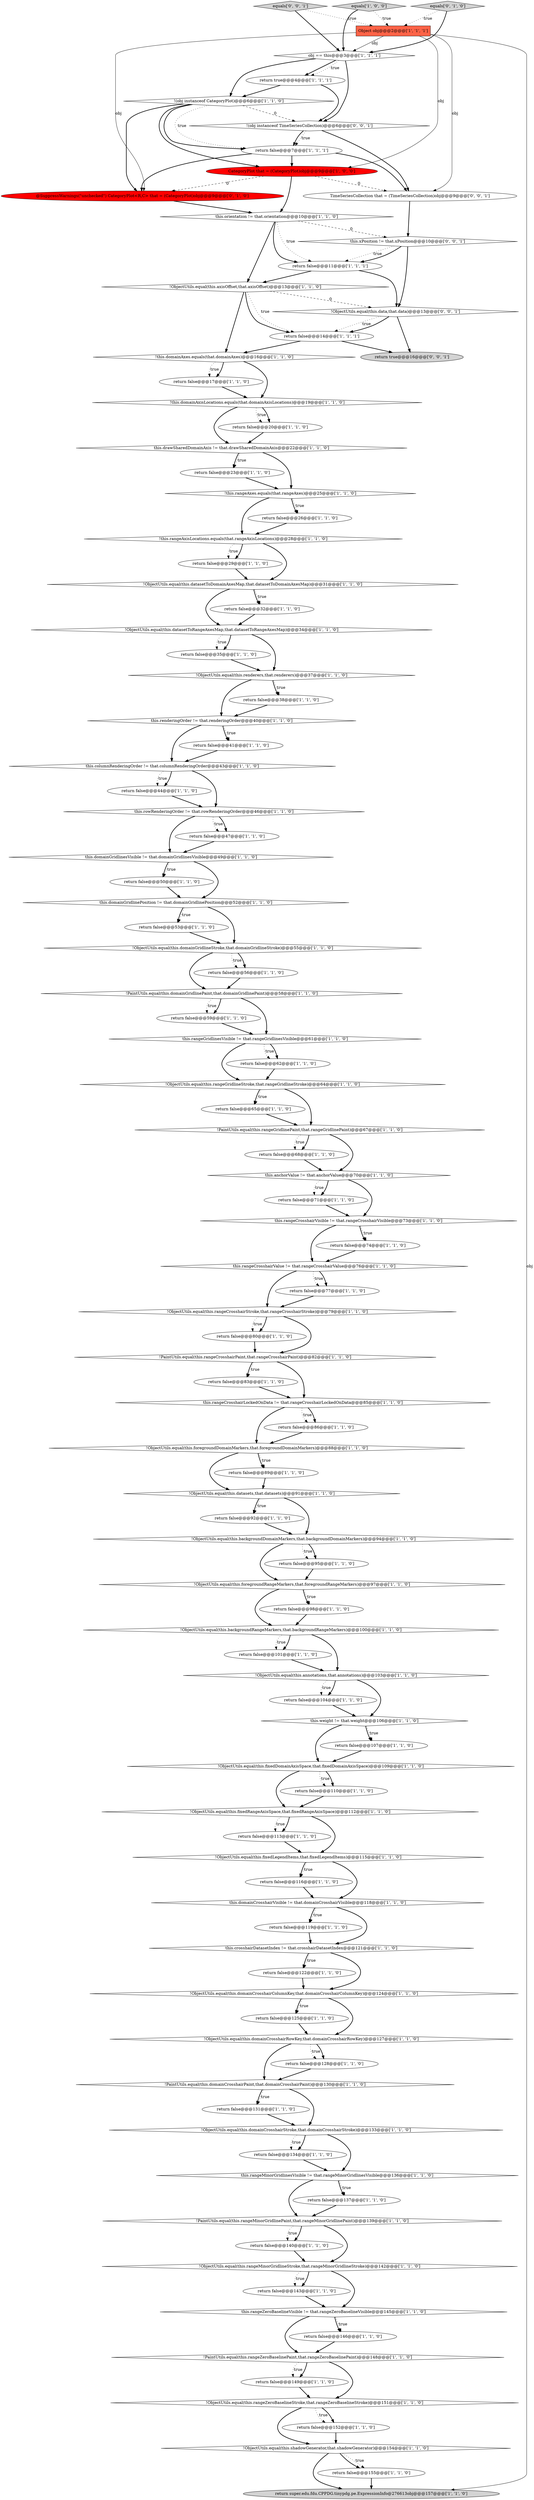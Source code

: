 digraph {
95 [style = filled, label = "return false@@@86@@@['1', '1', '0']", fillcolor = white, shape = ellipse image = "AAA0AAABBB1BBB"];
109 [style = filled, label = "TimeSeriesCollection that = (TimeSeriesCollection)obj@@@9@@@['0', '0', '1']", fillcolor = white, shape = ellipse image = "AAA0AAABBB3BBB"];
80 [style = filled, label = "!ObjectUtils.equal(this.domainCrosshairStroke,that.domainCrosshairStroke)@@@133@@@['1', '1', '0']", fillcolor = white, shape = diamond image = "AAA0AAABBB1BBB"];
88 [style = filled, label = "return false@@@95@@@['1', '1', '0']", fillcolor = white, shape = ellipse image = "AAA0AAABBB1BBB"];
79 [style = filled, label = "return false@@@14@@@['1', '1', '1']", fillcolor = white, shape = ellipse image = "AAA0AAABBB1BBB"];
45 [style = filled, label = "return false@@@74@@@['1', '1', '0']", fillcolor = white, shape = ellipse image = "AAA0AAABBB1BBB"];
6 [style = filled, label = "return false@@@26@@@['1', '1', '0']", fillcolor = white, shape = ellipse image = "AAA0AAABBB1BBB"];
39 [style = filled, label = "this.crosshairDatasetIndex != that.crosshairDatasetIndex@@@121@@@['1', '1', '0']", fillcolor = white, shape = diamond image = "AAA0AAABBB1BBB"];
44 [style = filled, label = "!ObjectUtils.equal(this.annotations,that.annotations)@@@103@@@['1', '1', '0']", fillcolor = white, shape = diamond image = "AAA0AAABBB1BBB"];
82 [style = filled, label = "!PaintUtils.equal(this.domainCrosshairPaint,that.domainCrosshairPaint)@@@130@@@['1', '1', '0']", fillcolor = white, shape = diamond image = "AAA0AAABBB1BBB"];
104 [style = filled, label = "!ObjectUtils.equal(this.domainCrosshairColumnKey,that.domainCrosshairColumnKey)@@@124@@@['1', '1', '0']", fillcolor = white, shape = diamond image = "AAA0AAABBB1BBB"];
25 [style = filled, label = "this.drawSharedDomainAxis != that.drawSharedDomainAxis@@@22@@@['1', '1', '0']", fillcolor = white, shape = diamond image = "AAA0AAABBB1BBB"];
103 [style = filled, label = "return false@@@62@@@['1', '1', '0']", fillcolor = white, shape = ellipse image = "AAA0AAABBB1BBB"];
30 [style = filled, label = "!PaintUtils.equal(this.rangeZeroBaselinePaint,that.rangeZeroBaselinePaint)@@@148@@@['1', '1', '0']", fillcolor = white, shape = diamond image = "AAA0AAABBB1BBB"];
51 [style = filled, label = "return false@@@41@@@['1', '1', '0']", fillcolor = white, shape = ellipse image = "AAA0AAABBB1BBB"];
4 [style = filled, label = "this.rangeCrosshairLockedOnData != that.rangeCrosshairLockedOnData@@@85@@@['1', '1', '0']", fillcolor = white, shape = diamond image = "AAA0AAABBB1BBB"];
0 [style = filled, label = "return false@@@152@@@['1', '1', '0']", fillcolor = white, shape = ellipse image = "AAA0AAABBB1BBB"];
10 [style = filled, label = "return false@@@20@@@['1', '1', '0']", fillcolor = white, shape = ellipse image = "AAA0AAABBB1BBB"];
28 [style = filled, label = "!ObjectUtils.equal(this.axisOffset,that.axisOffset)@@@13@@@['1', '1', '0']", fillcolor = white, shape = diamond image = "AAA0AAABBB1BBB"];
62 [style = filled, label = "return false@@@131@@@['1', '1', '0']", fillcolor = white, shape = ellipse image = "AAA0AAABBB1BBB"];
58 [style = filled, label = "!ObjectUtils.equal(this.fixedRangeAxisSpace,that.fixedRangeAxisSpace)@@@112@@@['1', '1', '0']", fillcolor = white, shape = diamond image = "AAA0AAABBB1BBB"];
67 [style = filled, label = "return false@@@104@@@['1', '1', '0']", fillcolor = white, shape = ellipse image = "AAA0AAABBB1BBB"];
73 [style = filled, label = "!ObjectUtils.equal(this.rangeGridlineStroke,that.rangeGridlineStroke)@@@64@@@['1', '1', '0']", fillcolor = white, shape = diamond image = "AAA0AAABBB1BBB"];
113 [style = filled, label = "this.xPosition != that.xPosition@@@10@@@['0', '0', '1']", fillcolor = white, shape = diamond image = "AAA0AAABBB3BBB"];
9 [style = filled, label = "return false@@@38@@@['1', '1', '0']", fillcolor = white, shape = ellipse image = "AAA0AAABBB1BBB"];
11 [style = filled, label = "return false@@@65@@@['1', '1', '0']", fillcolor = white, shape = ellipse image = "AAA0AAABBB1BBB"];
91 [style = filled, label = "!this.rangeAxes.equals(that.rangeAxes)@@@25@@@['1', '1', '0']", fillcolor = white, shape = diamond image = "AAA0AAABBB1BBB"];
3 [style = filled, label = "return false@@@110@@@['1', '1', '0']", fillcolor = white, shape = ellipse image = "AAA0AAABBB1BBB"];
97 [style = filled, label = "this.domainCrosshairVisible != that.domainCrosshairVisible@@@118@@@['1', '1', '0']", fillcolor = white, shape = diamond image = "AAA0AAABBB1BBB"];
37 [style = filled, label = "this.domainGridlinesVisible != that.domainGridlinesVisible@@@49@@@['1', '1', '0']", fillcolor = white, shape = diamond image = "AAA0AAABBB1BBB"];
13 [style = filled, label = "this.columnRenderingOrder != that.columnRenderingOrder@@@43@@@['1', '1', '0']", fillcolor = white, shape = diamond image = "AAA0AAABBB1BBB"];
2 [style = filled, label = "this.anchorValue != that.anchorValue@@@70@@@['1', '1', '0']", fillcolor = white, shape = diamond image = "AAA0AAABBB1BBB"];
52 [style = filled, label = "return false@@@125@@@['1', '1', '0']", fillcolor = white, shape = ellipse image = "AAA0AAABBB1BBB"];
36 [style = filled, label = "!ObjectUtils.equal(this.backgroundRangeMarkers,that.backgroundRangeMarkers)@@@100@@@['1', '1', '0']", fillcolor = white, shape = diamond image = "AAA0AAABBB1BBB"];
5 [style = filled, label = "return false@@@101@@@['1', '1', '0']", fillcolor = white, shape = ellipse image = "AAA0AAABBB1BBB"];
35 [style = filled, label = "this.domainGridlinePosition != that.domainGridlinePosition@@@52@@@['1', '1', '0']", fillcolor = white, shape = diamond image = "AAA0AAABBB1BBB"];
47 [style = filled, label = "Object obj@@@2@@@['1', '1', '1']", fillcolor = tomato, shape = box image = "AAA0AAABBB1BBB"];
66 [style = filled, label = "return false@@@146@@@['1', '1', '0']", fillcolor = white, shape = ellipse image = "AAA0AAABBB1BBB"];
23 [style = filled, label = "return false@@@47@@@['1', '1', '0']", fillcolor = white, shape = ellipse image = "AAA0AAABBB1BBB"];
34 [style = filled, label = "return false@@@44@@@['1', '1', '0']", fillcolor = white, shape = ellipse image = "AAA0AAABBB1BBB"];
94 [style = filled, label = "!this.domainAxes.equals(that.domainAxes)@@@16@@@['1', '1', '0']", fillcolor = white, shape = diamond image = "AAA0AAABBB1BBB"];
46 [style = filled, label = "!PaintUtils.equal(this.rangeMinorGridlinePaint,that.rangeMinorGridlinePaint)@@@139@@@['1', '1', '0']", fillcolor = white, shape = diamond image = "AAA0AAABBB1BBB"];
60 [style = filled, label = "return false@@@23@@@['1', '1', '0']", fillcolor = white, shape = ellipse image = "AAA0AAABBB1BBB"];
71 [style = filled, label = "return false@@@32@@@['1', '1', '0']", fillcolor = white, shape = ellipse image = "AAA0AAABBB1BBB"];
87 [style = filled, label = "return false@@@128@@@['1', '1', '0']", fillcolor = white, shape = ellipse image = "AAA0AAABBB1BBB"];
89 [style = filled, label = "return false@@@149@@@['1', '1', '0']", fillcolor = white, shape = ellipse image = "AAA0AAABBB1BBB"];
48 [style = filled, label = "this.rangeZeroBaselineVisible != that.rangeZeroBaselineVisible@@@145@@@['1', '1', '0']", fillcolor = white, shape = diamond image = "AAA0AAABBB1BBB"];
43 [style = filled, label = "return false@@@71@@@['1', '1', '0']", fillcolor = white, shape = ellipse image = "AAA0AAABBB1BBB"];
22 [style = filled, label = "!ObjectUtils.equal(this.datasetToRangeAxesMap,that.datasetToRangeAxesMap)@@@34@@@['1', '1', '0']", fillcolor = white, shape = diamond image = "AAA0AAABBB1BBB"];
20 [style = filled, label = "obj == this@@@3@@@['1', '1', '1']", fillcolor = white, shape = diamond image = "AAA0AAABBB1BBB"];
69 [style = filled, label = "!ObjectUtils.equal(this.renderers,that.renderers)@@@37@@@['1', '1', '0']", fillcolor = white, shape = diamond image = "AAA0AAABBB1BBB"];
74 [style = filled, label = "return false@@@113@@@['1', '1', '0']", fillcolor = white, shape = ellipse image = "AAA0AAABBB1BBB"];
55 [style = filled, label = "!this.rangeAxisLocations.equals(that.rangeAxisLocations)@@@28@@@['1', '1', '0']", fillcolor = white, shape = diamond image = "AAA0AAABBB1BBB"];
18 [style = filled, label = "this.rangeCrosshairVisible != that.rangeCrosshairVisible@@@73@@@['1', '1', '0']", fillcolor = white, shape = diamond image = "AAA0AAABBB1BBB"];
63 [style = filled, label = "!PaintUtils.equal(this.domainGridlinePaint,that.domainGridlinePaint)@@@58@@@['1', '1', '0']", fillcolor = white, shape = diamond image = "AAA0AAABBB1BBB"];
59 [style = filled, label = "!ObjectUtils.equal(this.fixedDomainAxisSpace,that.fixedDomainAxisSpace)@@@109@@@['1', '1', '0']", fillcolor = white, shape = diamond image = "AAA0AAABBB1BBB"];
61 [style = filled, label = "return false@@@107@@@['1', '1', '0']", fillcolor = white, shape = ellipse image = "AAA0AAABBB1BBB"];
112 [style = filled, label = "equals['0', '0', '1']", fillcolor = lightgray, shape = diamond image = "AAA0AAABBB3BBB"];
57 [style = filled, label = "return false@@@56@@@['1', '1', '0']", fillcolor = white, shape = ellipse image = "AAA0AAABBB1BBB"];
107 [style = filled, label = "@SuppressWarnings(\"unchecked\") CategoryPlot<R,C> that = (CategoryPlot)obj@@@9@@@['0', '1', '0']", fillcolor = red, shape = ellipse image = "AAA1AAABBB2BBB"];
24 [style = filled, label = "return false@@@89@@@['1', '1', '0']", fillcolor = white, shape = ellipse image = "AAA0AAABBB1BBB"];
83 [style = filled, label = "equals['1', '0', '0']", fillcolor = lightgray, shape = diamond image = "AAA0AAABBB1BBB"];
75 [style = filled, label = "!PaintUtils.equal(this.rangeCrosshairPaint,that.rangeCrosshairPaint)@@@82@@@['1', '1', '0']", fillcolor = white, shape = diamond image = "AAA0AAABBB1BBB"];
31 [style = filled, label = "!ObjectUtils.equal(this.rangeCrosshairStroke,that.rangeCrosshairStroke)@@@79@@@['1', '1', '0']", fillcolor = white, shape = diamond image = "AAA0AAABBB1BBB"];
96 [style = filled, label = "return false@@@155@@@['1', '1', '0']", fillcolor = white, shape = ellipse image = "AAA0AAABBB1BBB"];
29 [style = filled, label = "!this.domainAxisLocations.equals(that.domainAxisLocations)@@@19@@@['1', '1', '0']", fillcolor = white, shape = diamond image = "AAA0AAABBB1BBB"];
54 [style = filled, label = "!ObjectUtils.equal(this.datasets,that.datasets)@@@91@@@['1', '1', '0']", fillcolor = white, shape = diamond image = "AAA0AAABBB1BBB"];
77 [style = filled, label = "return false@@@140@@@['1', '1', '0']", fillcolor = white, shape = ellipse image = "AAA0AAABBB1BBB"];
72 [style = filled, label = "return false@@@17@@@['1', '1', '0']", fillcolor = white, shape = ellipse image = "AAA0AAABBB1BBB"];
17 [style = filled, label = "!ObjectUtils.equal(this.backgroundDomainMarkers,that.backgroundDomainMarkers)@@@94@@@['1', '1', '0']", fillcolor = white, shape = diamond image = "AAA0AAABBB1BBB"];
7 [style = filled, label = "return false@@@83@@@['1', '1', '0']", fillcolor = white, shape = ellipse image = "AAA0AAABBB1BBB"];
105 [style = filled, label = "return false@@@137@@@['1', '1', '0']", fillcolor = white, shape = ellipse image = "AAA0AAABBB1BBB"];
98 [style = filled, label = "!ObjectUtils.equal(this.fixedLegendItems,that.fixedLegendItems)@@@115@@@['1', '1', '0']", fillcolor = white, shape = diamond image = "AAA0AAABBB1BBB"];
49 [style = filled, label = "!ObjectUtils.equal(this.shadowGenerator,that.shadowGenerator)@@@154@@@['1', '1', '0']", fillcolor = white, shape = diamond image = "AAA0AAABBB1BBB"];
90 [style = filled, label = "!ObjectUtils.equal(this.rangeZeroBaselineStroke,that.rangeZeroBaselineStroke)@@@151@@@['1', '1', '0']", fillcolor = white, shape = diamond image = "AAA0AAABBB1BBB"];
16 [style = filled, label = "return false@@@98@@@['1', '1', '0']", fillcolor = white, shape = ellipse image = "AAA0AAABBB1BBB"];
32 [style = filled, label = "return false@@@80@@@['1', '1', '0']", fillcolor = white, shape = ellipse image = "AAA0AAABBB1BBB"];
93 [style = filled, label = "!ObjectUtils.equal(this.domainGridlineStroke,that.domainGridlineStroke)@@@55@@@['1', '1', '0']", fillcolor = white, shape = diamond image = "AAA0AAABBB1BBB"];
33 [style = filled, label = "this.rangeMinorGridlinesVisible != that.rangeMinorGridlinesVisible@@@136@@@['1', '1', '0']", fillcolor = white, shape = diamond image = "AAA0AAABBB1BBB"];
38 [style = filled, label = "return false@@@77@@@['1', '1', '0']", fillcolor = white, shape = ellipse image = "AAA0AAABBB1BBB"];
70 [style = filled, label = "this.orientation != that.orientation@@@10@@@['1', '1', '0']", fillcolor = white, shape = diamond image = "AAA0AAABBB1BBB"];
101 [style = filled, label = "return false@@@119@@@['1', '1', '0']", fillcolor = white, shape = ellipse image = "AAA0AAABBB1BBB"];
68 [style = filled, label = "!ObjectUtils.equal(this.rangeMinorGridlineStroke,that.rangeMinorGridlineStroke)@@@142@@@['1', '1', '0']", fillcolor = white, shape = diamond image = "AAA0AAABBB1BBB"];
108 [style = filled, label = "return true@@@16@@@['0', '0', '1']", fillcolor = lightgray, shape = ellipse image = "AAA0AAABBB3BBB"];
56 [style = filled, label = "CategoryPlot that = (CategoryPlot)obj@@@9@@@['1', '0', '0']", fillcolor = red, shape = ellipse image = "AAA1AAABBB1BBB"];
65 [style = filled, label = "this.rangeCrosshairValue != that.rangeCrosshairValue@@@76@@@['1', '1', '0']", fillcolor = white, shape = diamond image = "AAA0AAABBB1BBB"];
21 [style = filled, label = "return false@@@11@@@['1', '1', '1']", fillcolor = white, shape = ellipse image = "AAA0AAABBB1BBB"];
14 [style = filled, label = "return false@@@53@@@['1', '1', '0']", fillcolor = white, shape = ellipse image = "AAA0AAABBB1BBB"];
81 [style = filled, label = "return false@@@134@@@['1', '1', '0']", fillcolor = white, shape = ellipse image = "AAA0AAABBB1BBB"];
106 [style = filled, label = "equals['0', '1', '0']", fillcolor = lightgray, shape = diamond image = "AAA0AAABBB2BBB"];
8 [style = filled, label = "return false@@@122@@@['1', '1', '0']", fillcolor = white, shape = ellipse image = "AAA0AAABBB1BBB"];
40 [style = filled, label = "this.weight != that.weight@@@106@@@['1', '1', '0']", fillcolor = white, shape = diamond image = "AAA0AAABBB1BBB"];
76 [style = filled, label = "!ObjectUtils.equal(this.foregroundRangeMarkers,that.foregroundRangeMarkers)@@@97@@@['1', '1', '0']", fillcolor = white, shape = diamond image = "AAA0AAABBB1BBB"];
53 [style = filled, label = "return false@@@143@@@['1', '1', '0']", fillcolor = white, shape = ellipse image = "AAA0AAABBB1BBB"];
100 [style = filled, label = "return false@@@92@@@['1', '1', '0']", fillcolor = white, shape = ellipse image = "AAA0AAABBB1BBB"];
26 [style = filled, label = "!ObjectUtils.equal(this.domainCrosshairRowKey,that.domainCrosshairRowKey)@@@127@@@['1', '1', '0']", fillcolor = white, shape = diamond image = "AAA0AAABBB1BBB"];
99 [style = filled, label = "!PaintUtils.equal(this.rangeGridlinePaint,that.rangeGridlinePaint)@@@67@@@['1', '1', '0']", fillcolor = white, shape = diamond image = "AAA0AAABBB1BBB"];
12 [style = filled, label = "return false@@@7@@@['1', '1', '1']", fillcolor = white, shape = ellipse image = "AAA0AAABBB1BBB"];
92 [style = filled, label = "return false@@@116@@@['1', '1', '0']", fillcolor = white, shape = ellipse image = "AAA0AAABBB1BBB"];
64 [style = filled, label = "!(obj instanceof CategoryPlot)@@@6@@@['1', '1', '0']", fillcolor = white, shape = diamond image = "AAA0AAABBB1BBB"];
111 [style = filled, label = "!ObjectUtils.equal(this.data,that.data)@@@13@@@['0', '0', '1']", fillcolor = white, shape = diamond image = "AAA0AAABBB3BBB"];
102 [style = filled, label = "return super.edu.fdu.CPPDG.tinypdg.pe.ExpressionInfo@276613obj@@@157@@@['1', '1', '0']", fillcolor = lightgray, shape = ellipse image = "AAA0AAABBB1BBB"];
1 [style = filled, label = "this.rangeGridlinesVisible != that.rangeGridlinesVisible@@@61@@@['1', '1', '0']", fillcolor = white, shape = diamond image = "AAA0AAABBB1BBB"];
84 [style = filled, label = "this.renderingOrder != that.renderingOrder@@@40@@@['1', '1', '0']", fillcolor = white, shape = diamond image = "AAA0AAABBB1BBB"];
41 [style = filled, label = "return false@@@35@@@['1', '1', '0']", fillcolor = white, shape = ellipse image = "AAA0AAABBB1BBB"];
15 [style = filled, label = "return false@@@59@@@['1', '1', '0']", fillcolor = white, shape = ellipse image = "AAA0AAABBB1BBB"];
110 [style = filled, label = "!(obj instanceof TimeSeriesCollection)@@@6@@@['0', '0', '1']", fillcolor = white, shape = diamond image = "AAA0AAABBB3BBB"];
42 [style = filled, label = "return false@@@68@@@['1', '1', '0']", fillcolor = white, shape = ellipse image = "AAA0AAABBB1BBB"];
50 [style = filled, label = "return false@@@29@@@['1', '1', '0']", fillcolor = white, shape = ellipse image = "AAA0AAABBB1BBB"];
78 [style = filled, label = "!ObjectUtils.equal(this.datasetToDomainAxesMap,that.datasetToDomainAxesMap)@@@31@@@['1', '1', '0']", fillcolor = white, shape = diamond image = "AAA0AAABBB1BBB"];
85 [style = filled, label = "!ObjectUtils.equal(this.foregroundDomainMarkers,that.foregroundDomainMarkers)@@@88@@@['1', '1', '0']", fillcolor = white, shape = diamond image = "AAA0AAABBB1BBB"];
86 [style = filled, label = "return false@@@50@@@['1', '1', '0']", fillcolor = white, shape = ellipse image = "AAA0AAABBB1BBB"];
27 [style = filled, label = "this.rowRenderingOrder != that.rowRenderingOrder@@@46@@@['1', '1', '0']", fillcolor = white, shape = diamond image = "AAA0AAABBB1BBB"];
19 [style = filled, label = "return true@@@4@@@['1', '1', '1']", fillcolor = white, shape = ellipse image = "AAA0AAABBB1BBB"];
83->20 [style = bold, label=""];
11->99 [style = bold, label=""];
63->15 [style = bold, label=""];
17->88 [style = dotted, label="true"];
98->92 [style = dotted, label="true"];
58->98 [style = bold, label=""];
45->65 [style = bold, label=""];
79->108 [style = bold, label=""];
76->16 [style = bold, label=""];
37->86 [style = dotted, label="true"];
93->57 [style = dotted, label="true"];
91->55 [style = bold, label=""];
84->13 [style = bold, label=""];
69->9 [style = bold, label=""];
25->91 [style = bold, label=""];
72->29 [style = bold, label=""];
101->39 [style = bold, label=""];
27->23 [style = dotted, label="true"];
30->90 [style = bold, label=""];
65->38 [style = dotted, label="true"];
26->87 [style = dotted, label="true"];
110->12 [style = dotted, label="true"];
38->31 [style = bold, label=""];
85->54 [style = bold, label=""];
59->58 [style = bold, label=""];
43->18 [style = bold, label=""];
61->59 [style = bold, label=""];
35->93 [style = bold, label=""];
21->111 [style = bold, label=""];
110->12 [style = bold, label=""];
18->45 [style = bold, label=""];
21->28 [style = bold, label=""];
87->82 [style = bold, label=""];
93->57 [style = bold, label=""];
93->63 [style = bold, label=""];
80->33 [style = bold, label=""];
59->3 [style = dotted, label="true"];
33->105 [style = bold, label=""];
25->60 [style = dotted, label="true"];
33->105 [style = dotted, label="true"];
57->63 [style = bold, label=""];
97->101 [style = dotted, label="true"];
39->104 [style = bold, label=""];
54->100 [style = dotted, label="true"];
37->86 [style = bold, label=""];
33->46 [style = bold, label=""];
82->62 [style = dotted, label="true"];
30->89 [style = bold, label=""];
94->72 [style = bold, label=""];
78->71 [style = bold, label=""];
104->26 [style = bold, label=""];
28->79 [style = dotted, label="true"];
92->97 [style = bold, label=""];
56->70 [style = bold, label=""];
85->24 [style = bold, label=""];
106->47 [style = dotted, label="true"];
90->49 [style = bold, label=""];
53->48 [style = bold, label=""];
78->71 [style = dotted, label="true"];
47->109 [style = solid, label="obj"];
49->102 [style = bold, label=""];
56->107 [style = dashed, label="0"];
40->61 [style = bold, label=""];
70->28 [style = bold, label=""];
13->34 [style = bold, label=""];
113->111 [style = bold, label=""];
42->2 [style = bold, label=""];
39->8 [style = dotted, label="true"];
64->12 [style = bold, label=""];
91->6 [style = bold, label=""];
63->1 [style = bold, label=""];
36->44 [style = bold, label=""];
98->97 [style = bold, label=""];
83->47 [style = dotted, label="true"];
22->41 [style = bold, label=""];
39->8 [style = bold, label=""];
54->17 [style = bold, label=""];
19->110 [style = bold, label=""];
73->99 [style = bold, label=""];
2->18 [style = bold, label=""];
12->107 [style = bold, label=""];
109->113 [style = bold, label=""];
75->7 [style = dotted, label="true"];
100->17 [style = bold, label=""];
14->93 [style = bold, label=""];
74->98 [style = bold, label=""];
18->45 [style = dotted, label="true"];
75->4 [style = bold, label=""];
94->29 [style = bold, label=""];
23->37 [style = bold, label=""];
17->76 [style = bold, label=""];
8->104 [style = bold, label=""];
91->6 [style = dotted, label="true"];
111->79 [style = dotted, label="true"];
65->38 [style = bold, label=""];
54->100 [style = bold, label=""];
104->52 [style = dotted, label="true"];
49->96 [style = dotted, label="true"];
47->107 [style = solid, label="obj"];
10->25 [style = bold, label=""];
82->62 [style = bold, label=""];
110->109 [style = bold, label=""];
70->21 [style = bold, label=""];
90->0 [style = dotted, label="true"];
46->68 [style = bold, label=""];
66->30 [style = bold, label=""];
70->21 [style = dotted, label="true"];
18->65 [style = bold, label=""];
26->82 [style = bold, label=""];
3->58 [style = bold, label=""];
106->20 [style = bold, label=""];
20->19 [style = bold, label=""];
12->109 [style = bold, label=""];
35->14 [style = dotted, label="true"];
2->43 [style = bold, label=""];
69->9 [style = dotted, label="true"];
13->34 [style = dotted, label="true"];
1->103 [style = dotted, label="true"];
17->88 [style = bold, label=""];
52->26 [style = bold, label=""];
29->10 [style = dotted, label="true"];
113->21 [style = dotted, label="true"];
79->94 [style = bold, label=""];
16->36 [style = bold, label=""];
80->81 [style = bold, label=""];
85->24 [style = dotted, label="true"];
19->64 [style = bold, label=""];
67->40 [style = bold, label=""];
65->31 [style = bold, label=""];
46->77 [style = bold, label=""];
111->79 [style = bold, label=""];
31->32 [style = bold, label=""];
56->109 [style = dashed, label="0"];
112->47 [style = dotted, label="true"];
32->75 [style = bold, label=""];
47->102 [style = solid, label="obj"];
1->73 [style = bold, label=""];
44->67 [style = bold, label=""];
7->4 [style = bold, label=""];
47->56 [style = solid, label="obj"];
9->84 [style = bold, label=""];
68->53 [style = bold, label=""];
40->59 [style = bold, label=""];
35->14 [style = bold, label=""];
51->13 [style = bold, label=""];
77->68 [style = bold, label=""];
62->80 [style = bold, label=""];
68->48 [style = bold, label=""];
68->53 [style = dotted, label="true"];
6->55 [style = bold, label=""];
1->103 [style = bold, label=""];
28->111 [style = dashed, label="0"];
27->37 [style = bold, label=""];
13->27 [style = bold, label=""];
73->11 [style = dotted, label="true"];
0->49 [style = bold, label=""];
5->44 [style = bold, label=""];
12->56 [style = bold, label=""];
47->20 [style = solid, label="obj"];
22->41 [style = dotted, label="true"];
20->64 [style = bold, label=""];
58->74 [style = bold, label=""];
90->0 [style = bold, label=""];
4->95 [style = dotted, label="true"];
113->21 [style = bold, label=""];
29->10 [style = bold, label=""];
36->5 [style = bold, label=""];
28->79 [style = bold, label=""];
20->19 [style = dotted, label="true"];
58->74 [style = dotted, label="true"];
80->81 [style = dotted, label="true"];
55->50 [style = bold, label=""];
37->35 [style = bold, label=""];
107->70 [style = bold, label=""];
48->30 [style = bold, label=""];
59->3 [style = bold, label=""];
41->69 [style = bold, label=""];
75->7 [style = bold, label=""];
28->94 [style = bold, label=""];
4->85 [style = bold, label=""];
69->84 [style = bold, label=""];
48->66 [style = bold, label=""];
15->1 [style = bold, label=""];
99->42 [style = bold, label=""];
55->78 [style = bold, label=""];
31->75 [style = bold, label=""];
76->36 [style = bold, label=""];
82->80 [style = bold, label=""];
71->22 [style = bold, label=""];
105->46 [style = bold, label=""];
98->92 [style = bold, label=""];
20->110 [style = bold, label=""];
26->87 [style = bold, label=""];
96->102 [style = bold, label=""];
64->110 [style = dashed, label="0"];
2->43 [style = dotted, label="true"];
104->52 [style = bold, label=""];
70->113 [style = dashed, label="0"];
63->15 [style = dotted, label="true"];
44->40 [style = bold, label=""];
44->67 [style = dotted, label="true"];
29->25 [style = bold, label=""];
84->51 [style = bold, label=""];
95->85 [style = bold, label=""];
88->76 [style = bold, label=""];
64->12 [style = dotted, label="true"];
60->91 [style = bold, label=""];
103->73 [style = bold, label=""];
73->11 [style = bold, label=""];
64->107 [style = bold, label=""];
94->72 [style = dotted, label="true"];
4->95 [style = bold, label=""];
48->66 [style = dotted, label="true"];
24->54 [style = bold, label=""];
31->32 [style = dotted, label="true"];
112->20 [style = bold, label=""];
99->2 [style = bold, label=""];
97->39 [style = bold, label=""];
30->89 [style = dotted, label="true"];
64->56 [style = bold, label=""];
86->35 [style = bold, label=""];
22->69 [style = bold, label=""];
97->101 [style = bold, label=""];
50->78 [style = bold, label=""];
84->51 [style = dotted, label="true"];
76->16 [style = dotted, label="true"];
89->90 [style = bold, label=""];
49->96 [style = bold, label=""];
27->23 [style = bold, label=""];
81->33 [style = bold, label=""];
36->5 [style = dotted, label="true"];
99->42 [style = dotted, label="true"];
46->77 [style = dotted, label="true"];
78->22 [style = bold, label=""];
25->60 [style = bold, label=""];
111->108 [style = bold, label=""];
55->50 [style = dotted, label="true"];
34->27 [style = bold, label=""];
40->61 [style = dotted, label="true"];
}

